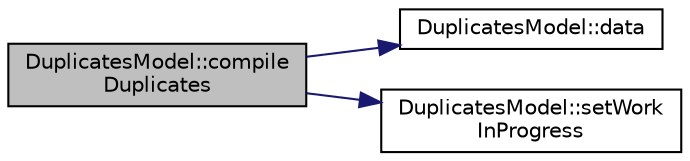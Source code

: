digraph "DuplicatesModel::compileDuplicates"
{
 // LATEX_PDF_SIZE
  edge [fontname="Helvetica",fontsize="10",labelfontname="Helvetica",labelfontsize="10"];
  node [fontname="Helvetica",fontsize="10",shape=record];
  rankdir="LR";
  Node1 [label="DuplicatesModel::compile\lDuplicates",height=0.2,width=0.4,color="black", fillcolor="grey75", style="filled", fontcolor="black",tooltip=" "];
  Node1 -> Node2 [color="midnightblue",fontsize="10",style="solid",fontname="Helvetica"];
  Node2 [label="DuplicatesModel::data",height=0.2,width=0.4,color="black", fillcolor="white", style="filled",URL="$class_duplicates_model.html#aa7ec136eb8e2ff9d21f5c4727c3761f0",tooltip=" "];
  Node1 -> Node3 [color="midnightblue",fontsize="10",style="solid",fontname="Helvetica"];
  Node3 [label="DuplicatesModel::setWork\lInProgress",height=0.2,width=0.4,color="black", fillcolor="white", style="filled",URL="$class_duplicates_model.html#ad018ff99f351f0a7e9ce89e59d7a50f4",tooltip=" "];
}

